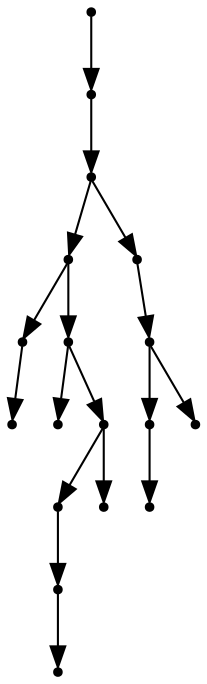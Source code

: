 digraph {
  17 [shape=point];
  16 [shape=point];
  15 [shape=point];
  9 [shape=point];
  1 [shape=point];
  0 [shape=point];
  8 [shape=point];
  2 [shape=point];
  7 [shape=point];
  5 [shape=point];
  4 [shape=point];
  3 [shape=point];
  6 [shape=point];
  14 [shape=point];
  13 [shape=point];
  11 [shape=point];
  10 [shape=point];
  12 [shape=point];
17 -> 16;
16 -> 15;
15 -> 9;
9 -> 1;
1 -> 0;
9 -> 8;
8 -> 2;
8 -> 7;
7 -> 5;
5 -> 4;
4 -> 3;
7 -> 6;
15 -> 14;
14 -> 13;
13 -> 11;
11 -> 10;
13 -> 12;
}
